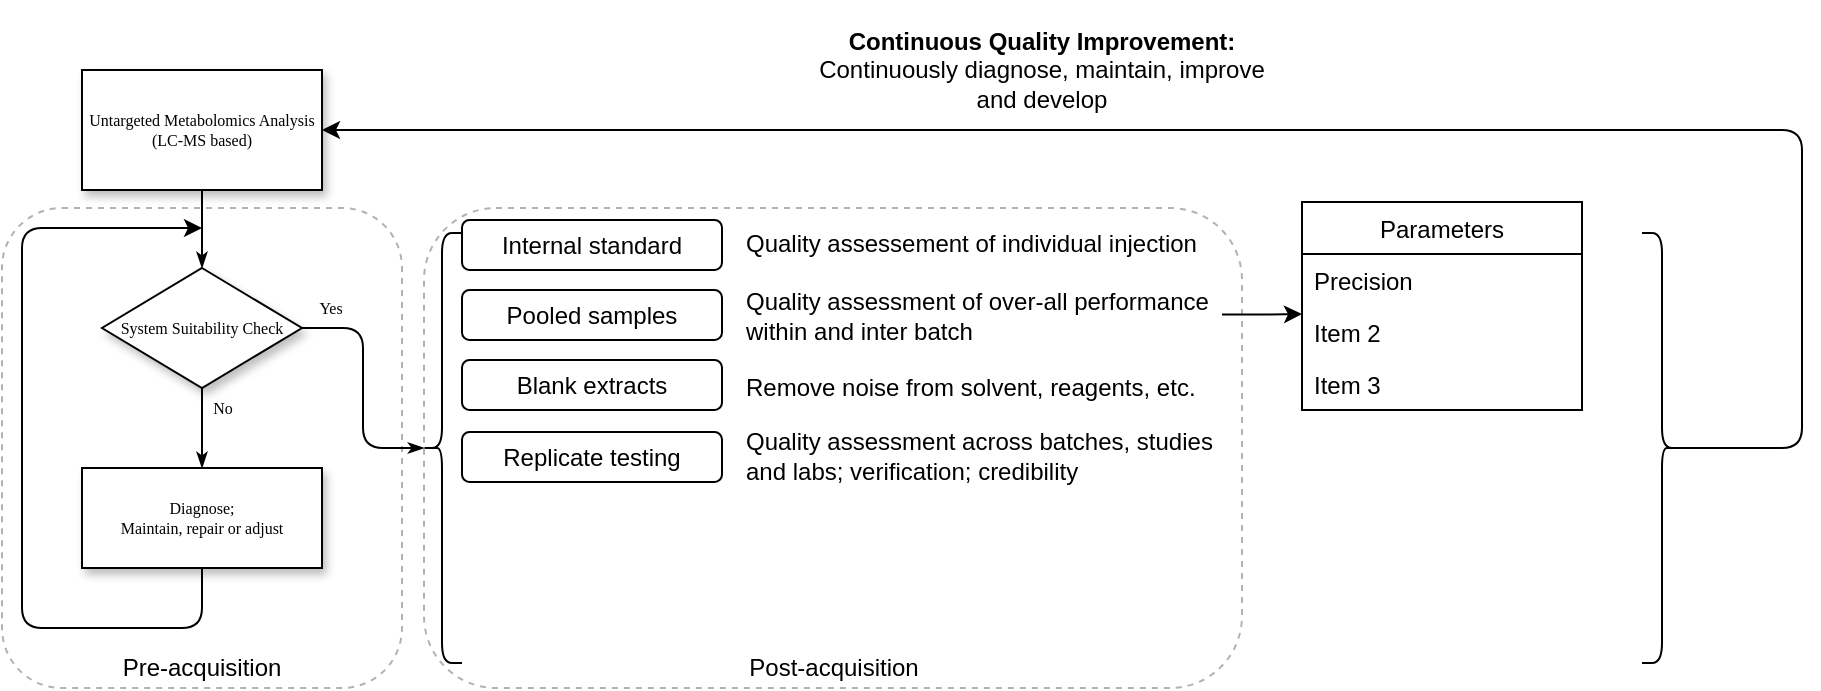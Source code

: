<mxfile version="10.6.2" type="github"><diagram id="tgRO7L3u7PYnn-eX4Sxb" name="Page-1"><mxGraphModel dx="941" dy="675" grid="1" gridSize="10" guides="1" tooltips="1" connect="1" arrows="1" fold="1" page="1" pageScale="1" pageWidth="1169" pageHeight="827" math="0" shadow="0"><root><mxCell id="0"/><mxCell id="1" parent="0"/><mxCell id="9TmmcOqtLDCzobxfhCm3-25" value="" style="rounded=1;whiteSpace=wrap;html=1;labelBackgroundColor=#ffffff;align=left;fillColor=none;dashed=1;opacity=30;" parent="1" vertex="1"><mxGeometry x="150" y="190" width="200" height="240" as="geometry"/></mxCell><mxCell id="9TmmcOqtLDCzobxfhCm3-1" value="" style="rounded=1;whiteSpace=wrap;html=1;labelBackgroundColor=#ffffff;align=left;fillColor=none;dashed=1;opacity=30;" parent="1" vertex="1"><mxGeometry x="361" y="190" width="409" height="240" as="geometry"/></mxCell><mxCell id="9TmmcOqtLDCzobxfhCm3-2" style="edgeStyle=orthogonalEdgeStyle;rounded=0;html=1;labelBackgroundColor=none;startSize=5;endArrow=classicThin;endFill=1;endSize=5;jettySize=auto;orthogonalLoop=1;strokeColor=#000000;strokeWidth=1;fontFamily=Verdana;fontSize=8;fontColor=#000000;" parent="1" source="9TmmcOqtLDCzobxfhCm3-3" target="9TmmcOqtLDCzobxfhCm3-6" edge="1"><mxGeometry relative="1" as="geometry"/></mxCell><mxCell id="9TmmcOqtLDCzobxfhCm3-3" value="Untargeted Metabolomics Analysis&lt;br&gt;(LC-MS based)&lt;br&gt;" style="shape=trapezoid;whiteSpace=wrap;html=1;rounded=0;shadow=1;labelBackgroundColor=none;strokeColor=#000000;strokeWidth=1;fillColor=#ffffff;fontFamily=Verdana;fontSize=8;fontColor=#000000;align=center;flipV=1;comic=0;size=0;" parent="1" vertex="1"><mxGeometry x="190" y="121" width="120" height="60" as="geometry"/></mxCell><mxCell id="9TmmcOqtLDCzobxfhCm3-4" value="Yes" style="edgeStyle=orthogonalEdgeStyle;rounded=1;html=1;labelBackgroundColor=none;startSize=5;endArrow=classicThin;endFill=1;endSize=5;jettySize=auto;orthogonalLoop=1;strokeColor=#000000;strokeWidth=1;fontFamily=Verdana;fontSize=8;fontColor=#000000;" parent="1" source="9TmmcOqtLDCzobxfhCm3-6" target="9TmmcOqtLDCzobxfhCm3-1" edge="1"><mxGeometry x="-0.778" y="10" relative="1" as="geometry"><mxPoint as="offset"/><mxPoint x="390" y="250" as="targetPoint"/></mxGeometry></mxCell><mxCell id="9TmmcOqtLDCzobxfhCm3-5" value="No" style="edgeStyle=orthogonalEdgeStyle;rounded=0;html=1;labelBackgroundColor=none;startSize=5;endArrow=classicThin;endFill=1;endSize=5;jettySize=auto;orthogonalLoop=1;strokeColor=#000000;strokeWidth=1;fontFamily=Verdana;fontSize=8;fontColor=#000000;" parent="1" source="9TmmcOqtLDCzobxfhCm3-6" target="9TmmcOqtLDCzobxfhCm3-7" edge="1"><mxGeometry x="-0.5" y="10" relative="1" as="geometry"><mxPoint as="offset"/></mxGeometry></mxCell><mxCell id="9TmmcOqtLDCzobxfhCm3-6" value="System Suitability Check&lt;br&gt;" style="rhombus;whiteSpace=wrap;html=1;rounded=0;shadow=1;labelBackgroundColor=none;strokeColor=#000000;strokeWidth=1;fillColor=#ffffff;fontFamily=Verdana;fontSize=8;fontColor=#000000;align=center;" parent="1" vertex="1"><mxGeometry x="200" y="220" width="100" height="60" as="geometry"/></mxCell><mxCell id="9TmmcOqtLDCzobxfhCm3-7" value="Diagnose;&lt;br&gt;Maintain,&amp;nbsp;repair or&amp;nbsp;adjust" style="whiteSpace=wrap;html=1;rounded=0;shadow=1;labelBackgroundColor=none;strokeColor=#000000;strokeWidth=1;fillColor=#ffffff;fontFamily=Verdana;fontSize=8;fontColor=#000000;align=center;" parent="1" vertex="1"><mxGeometry x="190" y="320" width="120" height="50" as="geometry"/></mxCell><mxCell id="9TmmcOqtLDCzobxfhCm3-8" value="" style="endArrow=classic;html=1;exitX=0.5;exitY=1;exitDx=0;exitDy=0;" parent="1" source="9TmmcOqtLDCzobxfhCm3-7" edge="1"><mxGeometry width="50" height="50" relative="1" as="geometry"><mxPoint x="90" y="240" as="sourcePoint"/><mxPoint x="250" y="200" as="targetPoint"/><Array as="points"><mxPoint x="250" y="400"/><mxPoint x="160" y="400"/><mxPoint x="160" y="290"/><mxPoint x="160" y="200"/></Array></mxGeometry></mxCell><mxCell id="9TmmcOqtLDCzobxfhCm3-10" value="Internal standard&lt;br&gt;" style="rounded=1;whiteSpace=wrap;html=1;gradientColor=none;" parent="1" vertex="1"><mxGeometry x="380" y="196" width="130" height="25" as="geometry"/></mxCell><mxCell id="9TmmcOqtLDCzobxfhCm3-12" value="Pooled samples&lt;br&gt;" style="rounded=1;whiteSpace=wrap;html=1;" parent="1" vertex="1"><mxGeometry x="380" y="231" width="130" height="25" as="geometry"/></mxCell><mxCell id="9TmmcOqtLDCzobxfhCm3-13" value="Blank extracts&lt;br&gt;" style="rounded=1;whiteSpace=wrap;html=1;" parent="1" vertex="1"><mxGeometry x="380" y="266" width="130" height="25" as="geometry"/></mxCell><mxCell id="9TmmcOqtLDCzobxfhCm3-14" value="&lt;span&gt;Quality assessement of individual injection&lt;/span&gt;" style="text;html=1;strokeColor=none;fillColor=none;align=left;verticalAlign=middle;whiteSpace=wrap;rounded=0;labelBackgroundColor=#ffffff;" parent="1" vertex="1"><mxGeometry x="520" y="198" width="240" height="20" as="geometry"/></mxCell><mxCell id="9TmmcOqtLDCzobxfhCm3-35" value="" style="edgeStyle=orthogonalEdgeStyle;rounded=1;orthogonalLoop=1;jettySize=auto;html=1;" parent="1" edge="1"><mxGeometry relative="1" as="geometry"><mxPoint x="760" y="243.2" as="sourcePoint"/><mxPoint x="800" y="243" as="targetPoint"/><Array as="points"><mxPoint x="790" y="243"/><mxPoint x="790" y="243"/></Array></mxGeometry></mxCell><mxCell id="9TmmcOqtLDCzobxfhCm3-17" value="Quality assessment of over-all performance within and inter batch&lt;br&gt;" style="text;html=1;strokeColor=none;fillColor=none;align=left;verticalAlign=middle;whiteSpace=wrap;rounded=0;labelBackgroundColor=#ffffff;" parent="1" vertex="1"><mxGeometry x="520" y="233.5" width="240" height="20" as="geometry"/></mxCell><mxCell id="9TmmcOqtLDCzobxfhCm3-18" value="Remove noise from solvent, reagents, etc.&lt;br&gt;" style="text;html=1;strokeColor=none;fillColor=none;align=left;verticalAlign=middle;whiteSpace=wrap;rounded=0;labelBackgroundColor=#ffffff;" parent="1" vertex="1"><mxGeometry x="520" y="265" width="240" height="30" as="geometry"/></mxCell><mxCell id="9TmmcOqtLDCzobxfhCm3-21" value="Replicate testing&lt;br&gt;" style="rounded=1;whiteSpace=wrap;html=1;" parent="1" vertex="1"><mxGeometry x="380" y="302" width="130" height="25" as="geometry"/></mxCell><mxCell id="9TmmcOqtLDCzobxfhCm3-23" value="Quality assessment across batches, studies and labs; verification; credibility&lt;br&gt;" style="text;html=1;strokeColor=none;fillColor=none;align=left;verticalAlign=middle;whiteSpace=wrap;rounded=0;labelBackgroundColor=#ffffff;" parent="1" vertex="1"><mxGeometry x="520" y="293.5" width="240" height="40" as="geometry"/></mxCell><mxCell id="9TmmcOqtLDCzobxfhCm3-26" value="Pre-acquisition" style="text;html=1;strokeColor=none;fillColor=none;align=center;verticalAlign=middle;whiteSpace=wrap;rounded=0;dashed=1;labelBackgroundColor=#ffffff;opacity=30;" parent="1" vertex="1"><mxGeometry x="190" y="410" width="120" height="20" as="geometry"/></mxCell><mxCell id="9TmmcOqtLDCzobxfhCm3-27" value="Post-acquisition" style="text;html=1;strokeColor=none;fillColor=none;align=center;verticalAlign=middle;whiteSpace=wrap;rounded=0;dashed=1;labelBackgroundColor=#ffffff;opacity=30;" parent="1" vertex="1"><mxGeometry x="505.5" y="410" width="120" height="20" as="geometry"/></mxCell><mxCell id="9TmmcOqtLDCzobxfhCm3-28" value="&lt;b&gt;Continuous Quality Improvement:&lt;/b&gt; Continuously diagnose, maintain, improve and develop&lt;br&gt;" style="text;html=1;strokeColor=none;fillColor=none;align=center;verticalAlign=middle;whiteSpace=wrap;rounded=0;dashed=1;labelBackgroundColor=#ffffff;opacity=30;" parent="1" vertex="1"><mxGeometry x="550" y="86" width="240" height="70" as="geometry"/></mxCell><mxCell id="9TmmcOqtLDCzobxfhCm3-31" value="" style="shape=curlyBracket;whiteSpace=wrap;html=1;rounded=1;shadow=0;" parent="1" vertex="1"><mxGeometry x="360" y="202.5" width="20" height="215" as="geometry"/></mxCell><mxCell id="9TmmcOqtLDCzobxfhCm3-33" style="edgeStyle=orthogonalEdgeStyle;rounded=1;orthogonalLoop=1;jettySize=auto;html=1;exitX=0.1;exitY=0.5;exitDx=0;exitDy=0;exitPerimeter=0;entryX=1;entryY=0.5;entryDx=0;entryDy=0;" parent="1" source="9TmmcOqtLDCzobxfhCm3-32" target="9TmmcOqtLDCzobxfhCm3-3" edge="1"><mxGeometry relative="1" as="geometry"><mxPoint x="960" y="309.857" as="targetPoint"/><Array as="points"><mxPoint x="1050" y="310"/><mxPoint x="1050" y="151"/></Array></mxGeometry></mxCell><mxCell id="9TmmcOqtLDCzobxfhCm3-32" value="" style="shape=curlyBracket;whiteSpace=wrap;html=1;rounded=1;shadow=0;flipV=0;flipH=1;" parent="1" vertex="1"><mxGeometry x="970" y="202.5" width="20" height="215" as="geometry"/></mxCell><mxCell id="wfm9uIPfgycSOJmDMbBl-1" value="Parameters" style="swimlane;fontStyle=0;childLayout=stackLayout;horizontal=1;startSize=26;fillColor=none;horizontalStack=0;resizeParent=1;resizeParentMax=0;resizeLast=0;collapsible=1;marginBottom=0;" vertex="1" parent="1"><mxGeometry x="800" y="187" width="140" height="104" as="geometry"/></mxCell><mxCell id="wfm9uIPfgycSOJmDMbBl-2" value="Precision" style="text;strokeColor=none;fillColor=none;align=left;verticalAlign=top;spacingLeft=4;spacingRight=4;overflow=hidden;rotatable=0;points=[[0,0.5],[1,0.5]];portConstraint=eastwest;" vertex="1" parent="wfm9uIPfgycSOJmDMbBl-1"><mxGeometry y="26" width="140" height="26" as="geometry"/></mxCell><mxCell id="wfm9uIPfgycSOJmDMbBl-3" value="Item 2" style="text;strokeColor=none;fillColor=none;align=left;verticalAlign=top;spacingLeft=4;spacingRight=4;overflow=hidden;rotatable=0;points=[[0,0.5],[1,0.5]];portConstraint=eastwest;" vertex="1" parent="wfm9uIPfgycSOJmDMbBl-1"><mxGeometry y="52" width="140" height="26" as="geometry"/></mxCell><mxCell id="wfm9uIPfgycSOJmDMbBl-4" value="Item 3" style="text;strokeColor=none;fillColor=none;align=left;verticalAlign=top;spacingLeft=4;spacingRight=4;overflow=hidden;rotatable=0;points=[[0,0.5],[1,0.5]];portConstraint=eastwest;" vertex="1" parent="wfm9uIPfgycSOJmDMbBl-1"><mxGeometry y="78" width="140" height="26" as="geometry"/></mxCell></root></mxGraphModel></diagram></mxfile>
